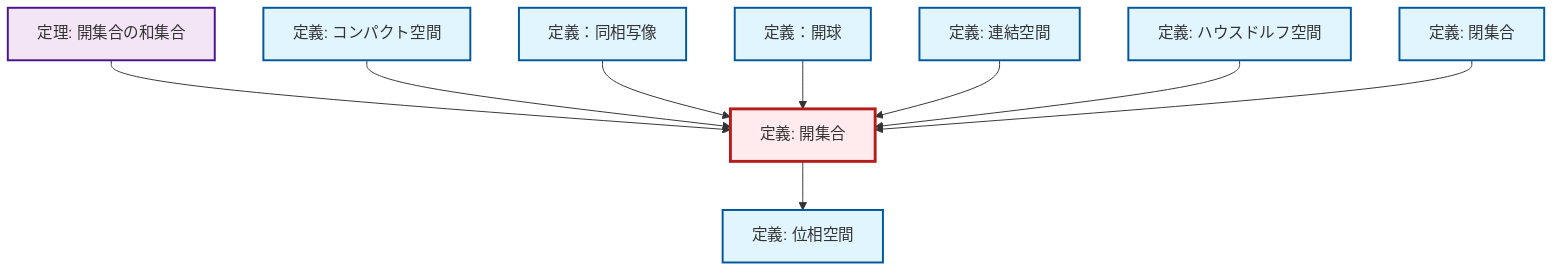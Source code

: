 graph TD
    classDef definition fill:#e1f5fe,stroke:#01579b,stroke-width:2px
    classDef theorem fill:#f3e5f5,stroke:#4a148c,stroke-width:2px
    classDef axiom fill:#fff3e0,stroke:#e65100,stroke-width:2px
    classDef example fill:#e8f5e9,stroke:#1b5e20,stroke-width:2px
    classDef current fill:#ffebee,stroke:#b71c1c,stroke-width:3px
    def-homeomorphism["定義：同相写像"]:::definition
    def-closed-set["定義: 閉集合"]:::definition
    def-open-set["定義: 開集合"]:::definition
    def-open-ball["定義：開球"]:::definition
    thm-union-open-sets["定理: 開集合の和集合"]:::theorem
    def-hausdorff["定義: ハウスドルフ空間"]:::definition
    def-compact["定義: コンパクト空間"]:::definition
    def-topological-space["定義: 位相空間"]:::definition
    def-connected["定義: 連結空間"]:::definition
    thm-union-open-sets --> def-open-set
    def-compact --> def-open-set
    def-homeomorphism --> def-open-set
    def-open-ball --> def-open-set
    def-connected --> def-open-set
    def-hausdorff --> def-open-set
    def-open-set --> def-topological-space
    def-closed-set --> def-open-set
    class def-open-set current